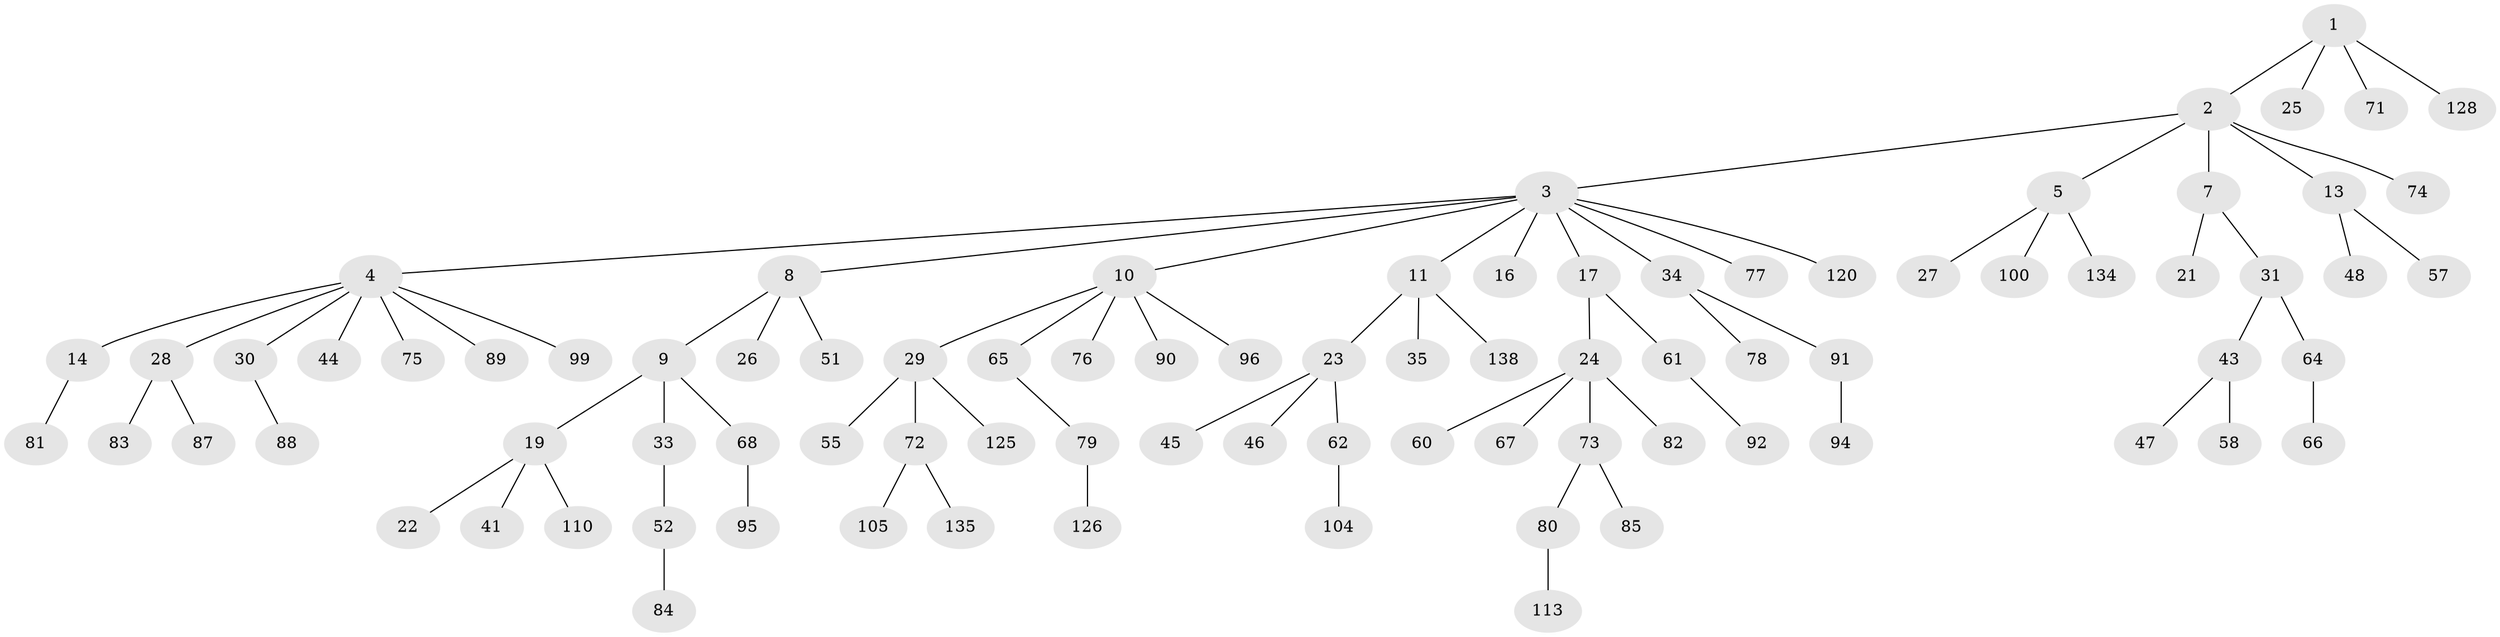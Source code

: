 // original degree distribution, {4: 0.09722222222222222, 6: 0.027777777777777776, 8: 0.006944444444444444, 3: 0.11805555555555555, 5: 0.013888888888888888, 1: 0.5208333333333334, 2: 0.2152777777777778}
// Generated by graph-tools (version 1.1) at 2025/19/03/04/25 18:19:11]
// undirected, 86 vertices, 85 edges
graph export_dot {
graph [start="1"]
  node [color=gray90,style=filled];
  1;
  2;
  3 [super="+6"];
  4 [super="+12+20"];
  5;
  7;
  8 [super="+53+63"];
  9;
  10 [super="+70+18+50"];
  11;
  13 [super="+42"];
  14 [super="+15+97"];
  16 [super="+98"];
  17;
  19;
  21 [super="+114"];
  22;
  23 [super="+38+103+32"];
  24 [super="+39+37"];
  25;
  26 [super="+54"];
  27 [super="+49+56+59"];
  28 [super="+40"];
  29;
  30;
  31;
  33 [super="+36+86"];
  34;
  35;
  41;
  43;
  44;
  45;
  46;
  47 [super="+127+122+108"];
  48 [super="+123+116"];
  51;
  52;
  55;
  57;
  58;
  60;
  61;
  62;
  64 [super="+130"];
  65;
  66;
  67;
  68;
  71;
  72;
  73;
  74;
  75;
  76 [super="+129"];
  77 [super="+109+93"];
  78;
  79;
  80;
  81;
  82 [super="+102"];
  83 [super="+118"];
  84;
  85 [super="+133"];
  87;
  88;
  89;
  90;
  91 [super="+139"];
  92;
  94;
  95 [super="+124"];
  96;
  99 [super="+101"];
  100 [super="+111"];
  104;
  105;
  110;
  113;
  120;
  125;
  126 [super="+131"];
  128 [super="+144"];
  134;
  135;
  138;
  1 -- 2;
  1 -- 25;
  1 -- 71;
  1 -- 128;
  2 -- 3;
  2 -- 5;
  2 -- 7;
  2 -- 13;
  2 -- 74;
  3 -- 4;
  3 -- 8;
  3 -- 10;
  3 -- 17;
  3 -- 77;
  3 -- 120;
  3 -- 16;
  3 -- 11;
  3 -- 34;
  4 -- 14;
  4 -- 30;
  4 -- 99;
  4 -- 89;
  4 -- 75;
  4 -- 28;
  4 -- 44;
  5 -- 27;
  5 -- 100;
  5 -- 134;
  7 -- 21;
  7 -- 31;
  8 -- 9;
  8 -- 26;
  8 -- 51;
  9 -- 19;
  9 -- 33;
  9 -- 68;
  10 -- 96;
  10 -- 65;
  10 -- 29;
  10 -- 76;
  10 -- 90;
  11 -- 23;
  11 -- 35;
  11 -- 138;
  13 -- 48;
  13 -- 57;
  14 -- 81;
  17 -- 24;
  17 -- 61;
  19 -- 22;
  19 -- 41;
  19 -- 110;
  23 -- 45;
  23 -- 62;
  23 -- 46;
  24 -- 73;
  24 -- 82;
  24 -- 67;
  24 -- 60;
  28 -- 83;
  28 -- 87;
  29 -- 55;
  29 -- 72;
  29 -- 125;
  30 -- 88;
  31 -- 43;
  31 -- 64;
  33 -- 52;
  34 -- 78;
  34 -- 91;
  43 -- 47;
  43 -- 58;
  52 -- 84;
  61 -- 92;
  62 -- 104;
  64 -- 66;
  65 -- 79;
  68 -- 95;
  72 -- 105;
  72 -- 135;
  73 -- 80;
  73 -- 85;
  79 -- 126;
  80 -- 113;
  91 -- 94;
}
